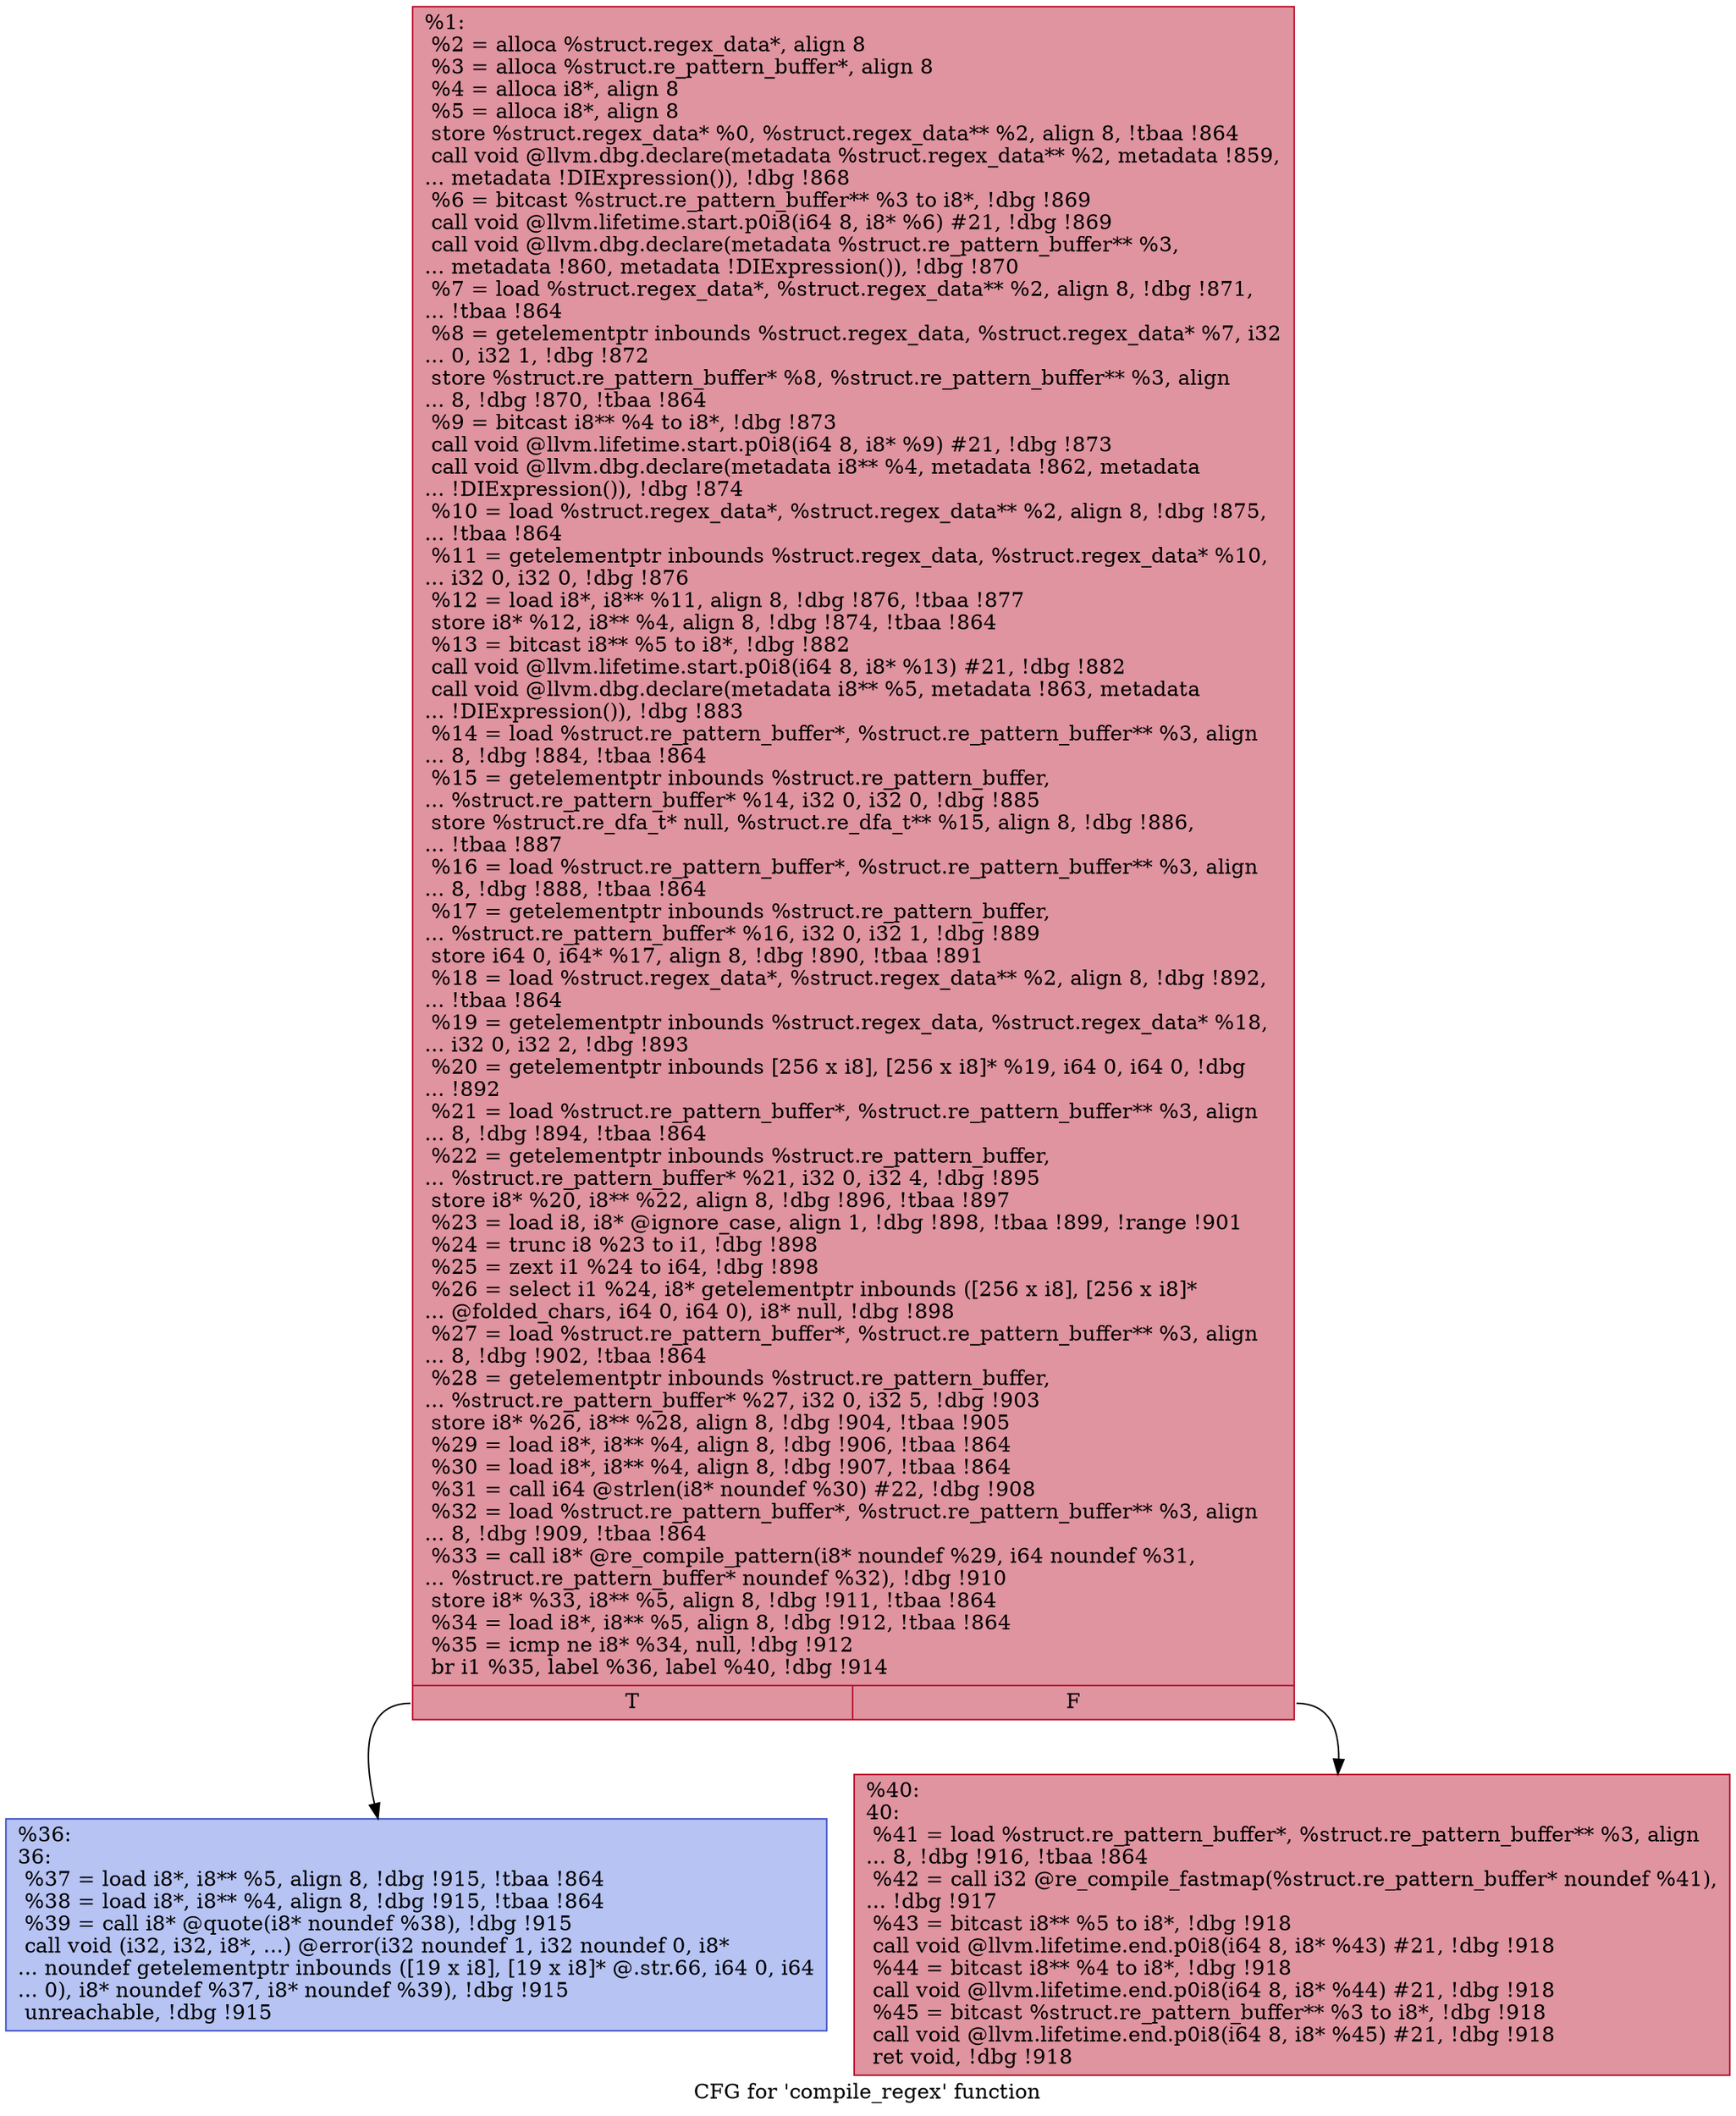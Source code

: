 digraph "CFG for 'compile_regex' function" {
	label="CFG for 'compile_regex' function";

	Node0x163ebb0 [shape=record,color="#b70d28ff", style=filled, fillcolor="#b70d2870",label="{%1:\l  %2 = alloca %struct.regex_data*, align 8\l  %3 = alloca %struct.re_pattern_buffer*, align 8\l  %4 = alloca i8*, align 8\l  %5 = alloca i8*, align 8\l  store %struct.regex_data* %0, %struct.regex_data** %2, align 8, !tbaa !864\l  call void @llvm.dbg.declare(metadata %struct.regex_data** %2, metadata !859,\l... metadata !DIExpression()), !dbg !868\l  %6 = bitcast %struct.re_pattern_buffer** %3 to i8*, !dbg !869\l  call void @llvm.lifetime.start.p0i8(i64 8, i8* %6) #21, !dbg !869\l  call void @llvm.dbg.declare(metadata %struct.re_pattern_buffer** %3,\l... metadata !860, metadata !DIExpression()), !dbg !870\l  %7 = load %struct.regex_data*, %struct.regex_data** %2, align 8, !dbg !871,\l... !tbaa !864\l  %8 = getelementptr inbounds %struct.regex_data, %struct.regex_data* %7, i32\l... 0, i32 1, !dbg !872\l  store %struct.re_pattern_buffer* %8, %struct.re_pattern_buffer** %3, align\l... 8, !dbg !870, !tbaa !864\l  %9 = bitcast i8** %4 to i8*, !dbg !873\l  call void @llvm.lifetime.start.p0i8(i64 8, i8* %9) #21, !dbg !873\l  call void @llvm.dbg.declare(metadata i8** %4, metadata !862, metadata\l... !DIExpression()), !dbg !874\l  %10 = load %struct.regex_data*, %struct.regex_data** %2, align 8, !dbg !875,\l... !tbaa !864\l  %11 = getelementptr inbounds %struct.regex_data, %struct.regex_data* %10,\l... i32 0, i32 0, !dbg !876\l  %12 = load i8*, i8** %11, align 8, !dbg !876, !tbaa !877\l  store i8* %12, i8** %4, align 8, !dbg !874, !tbaa !864\l  %13 = bitcast i8** %5 to i8*, !dbg !882\l  call void @llvm.lifetime.start.p0i8(i64 8, i8* %13) #21, !dbg !882\l  call void @llvm.dbg.declare(metadata i8** %5, metadata !863, metadata\l... !DIExpression()), !dbg !883\l  %14 = load %struct.re_pattern_buffer*, %struct.re_pattern_buffer** %3, align\l... 8, !dbg !884, !tbaa !864\l  %15 = getelementptr inbounds %struct.re_pattern_buffer,\l... %struct.re_pattern_buffer* %14, i32 0, i32 0, !dbg !885\l  store %struct.re_dfa_t* null, %struct.re_dfa_t** %15, align 8, !dbg !886,\l... !tbaa !887\l  %16 = load %struct.re_pattern_buffer*, %struct.re_pattern_buffer** %3, align\l... 8, !dbg !888, !tbaa !864\l  %17 = getelementptr inbounds %struct.re_pattern_buffer,\l... %struct.re_pattern_buffer* %16, i32 0, i32 1, !dbg !889\l  store i64 0, i64* %17, align 8, !dbg !890, !tbaa !891\l  %18 = load %struct.regex_data*, %struct.regex_data** %2, align 8, !dbg !892,\l... !tbaa !864\l  %19 = getelementptr inbounds %struct.regex_data, %struct.regex_data* %18,\l... i32 0, i32 2, !dbg !893\l  %20 = getelementptr inbounds [256 x i8], [256 x i8]* %19, i64 0, i64 0, !dbg\l... !892\l  %21 = load %struct.re_pattern_buffer*, %struct.re_pattern_buffer** %3, align\l... 8, !dbg !894, !tbaa !864\l  %22 = getelementptr inbounds %struct.re_pattern_buffer,\l... %struct.re_pattern_buffer* %21, i32 0, i32 4, !dbg !895\l  store i8* %20, i8** %22, align 8, !dbg !896, !tbaa !897\l  %23 = load i8, i8* @ignore_case, align 1, !dbg !898, !tbaa !899, !range !901\l  %24 = trunc i8 %23 to i1, !dbg !898\l  %25 = zext i1 %24 to i64, !dbg !898\l  %26 = select i1 %24, i8* getelementptr inbounds ([256 x i8], [256 x i8]*\l... @folded_chars, i64 0, i64 0), i8* null, !dbg !898\l  %27 = load %struct.re_pattern_buffer*, %struct.re_pattern_buffer** %3, align\l... 8, !dbg !902, !tbaa !864\l  %28 = getelementptr inbounds %struct.re_pattern_buffer,\l... %struct.re_pattern_buffer* %27, i32 0, i32 5, !dbg !903\l  store i8* %26, i8** %28, align 8, !dbg !904, !tbaa !905\l  %29 = load i8*, i8** %4, align 8, !dbg !906, !tbaa !864\l  %30 = load i8*, i8** %4, align 8, !dbg !907, !tbaa !864\l  %31 = call i64 @strlen(i8* noundef %30) #22, !dbg !908\l  %32 = load %struct.re_pattern_buffer*, %struct.re_pattern_buffer** %3, align\l... 8, !dbg !909, !tbaa !864\l  %33 = call i8* @re_compile_pattern(i8* noundef %29, i64 noundef %31,\l... %struct.re_pattern_buffer* noundef %32), !dbg !910\l  store i8* %33, i8** %5, align 8, !dbg !911, !tbaa !864\l  %34 = load i8*, i8** %5, align 8, !dbg !912, !tbaa !864\l  %35 = icmp ne i8* %34, null, !dbg !912\l  br i1 %35, label %36, label %40, !dbg !914\l|{<s0>T|<s1>F}}"];
	Node0x163ebb0:s0 -> Node0x1642c40;
	Node0x163ebb0:s1 -> Node0x1642c90;
	Node0x1642c40 [shape=record,color="#3d50c3ff", style=filled, fillcolor="#5977e370",label="{%36:\l36:                                               \l  %37 = load i8*, i8** %5, align 8, !dbg !915, !tbaa !864\l  %38 = load i8*, i8** %4, align 8, !dbg !915, !tbaa !864\l  %39 = call i8* @quote(i8* noundef %38), !dbg !915\l  call void (i32, i32, i8*, ...) @error(i32 noundef 1, i32 noundef 0, i8*\l... noundef getelementptr inbounds ([19 x i8], [19 x i8]* @.str.66, i64 0, i64\l... 0), i8* noundef %37, i8* noundef %39), !dbg !915\l  unreachable, !dbg !915\l}"];
	Node0x1642c90 [shape=record,color="#b70d28ff", style=filled, fillcolor="#b70d2870",label="{%40:\l40:                                               \l  %41 = load %struct.re_pattern_buffer*, %struct.re_pattern_buffer** %3, align\l... 8, !dbg !916, !tbaa !864\l  %42 = call i32 @re_compile_fastmap(%struct.re_pattern_buffer* noundef %41),\l... !dbg !917\l  %43 = bitcast i8** %5 to i8*, !dbg !918\l  call void @llvm.lifetime.end.p0i8(i64 8, i8* %43) #21, !dbg !918\l  %44 = bitcast i8** %4 to i8*, !dbg !918\l  call void @llvm.lifetime.end.p0i8(i64 8, i8* %44) #21, !dbg !918\l  %45 = bitcast %struct.re_pattern_buffer** %3 to i8*, !dbg !918\l  call void @llvm.lifetime.end.p0i8(i64 8, i8* %45) #21, !dbg !918\l  ret void, !dbg !918\l}"];
}
